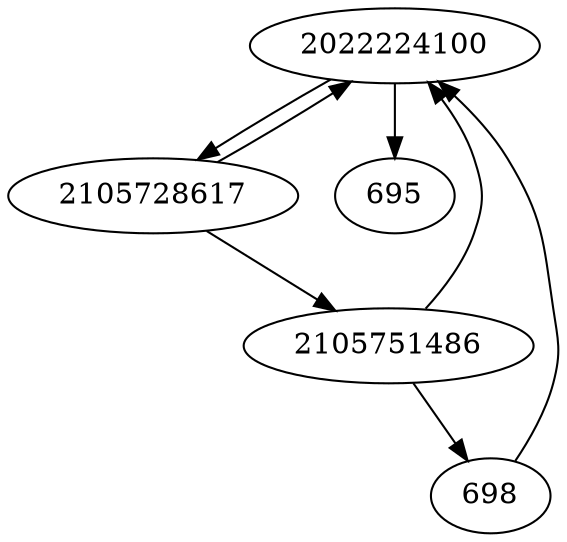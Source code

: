 strict digraph  {
2022224100;
2105728617;
695;
698;
2105751486;
2022224100 -> 2105728617;
2022224100 -> 695;
2105728617 -> 2105751486;
2105728617 -> 2022224100;
698 -> 2022224100;
2105751486 -> 698;
2105751486 -> 2022224100;
}
